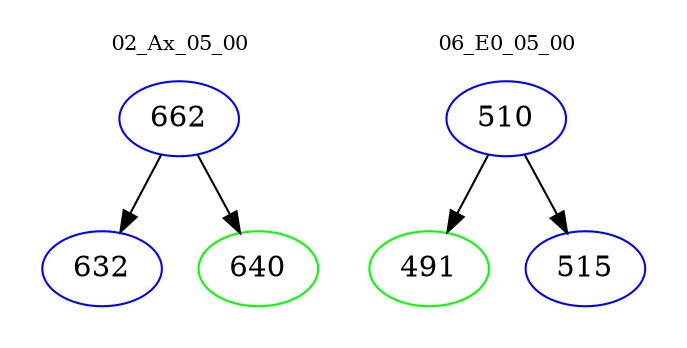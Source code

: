 digraph{
subgraph cluster_0 {
color = white
label = "02_Ax_05_00";
fontsize=10;
T0_662 [label="662", color="blue"]
T0_662 -> T0_632 [color="black"]
T0_632 [label="632", color="blue"]
T0_662 -> T0_640 [color="black"]
T0_640 [label="640", color="green"]
}
subgraph cluster_1 {
color = white
label = "06_E0_05_00";
fontsize=10;
T1_510 [label="510", color="blue"]
T1_510 -> T1_491 [color="black"]
T1_491 [label="491", color="green"]
T1_510 -> T1_515 [color="black"]
T1_515 [label="515", color="blue"]
}
}
